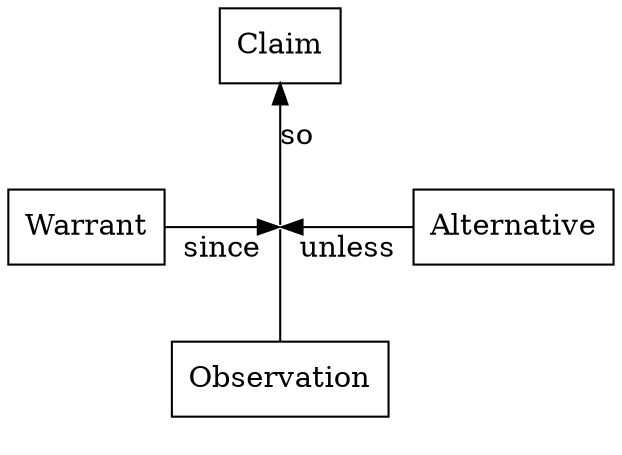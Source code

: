 digraph Toulmin {
	rankdir="BT";
	node [shape="rectangle"];

	claim [label="Claim"]
	warrant [label="Warrant"]
	alt [label="Alternative"]
	data [label="Observation"]

	junction1 [fixedsize="true", height=0, width=0, style="invis"]

	spacer1, spacer2, spacer3, spacer4 [fixedsize="true", height=0, width=0, style="invis"]
	{rank="max"; spacer1, claim, spacer2}
	spacer1 -> claim -> spacer2 [style="invis"]
	{rank="same"; warrant, junction1, alt}

	spacer1->warrant, spacer2 -> alt [style="invis"]
	{rank="min"; spacer3, data, spacer4}
	spacer3 -> data -> spacer4 [style="invis"]
	warrant->spacer3, alt -> spacer4 [style="invis"]

	data -> junction1 [dir="none"] 
	junction1 ->  claim [label="so"]

	subgraph cluser_1 {
		warrant -> junction1 [label="since"]
		junction1 -> alt [dir="back", label="unless"]
	}

}
